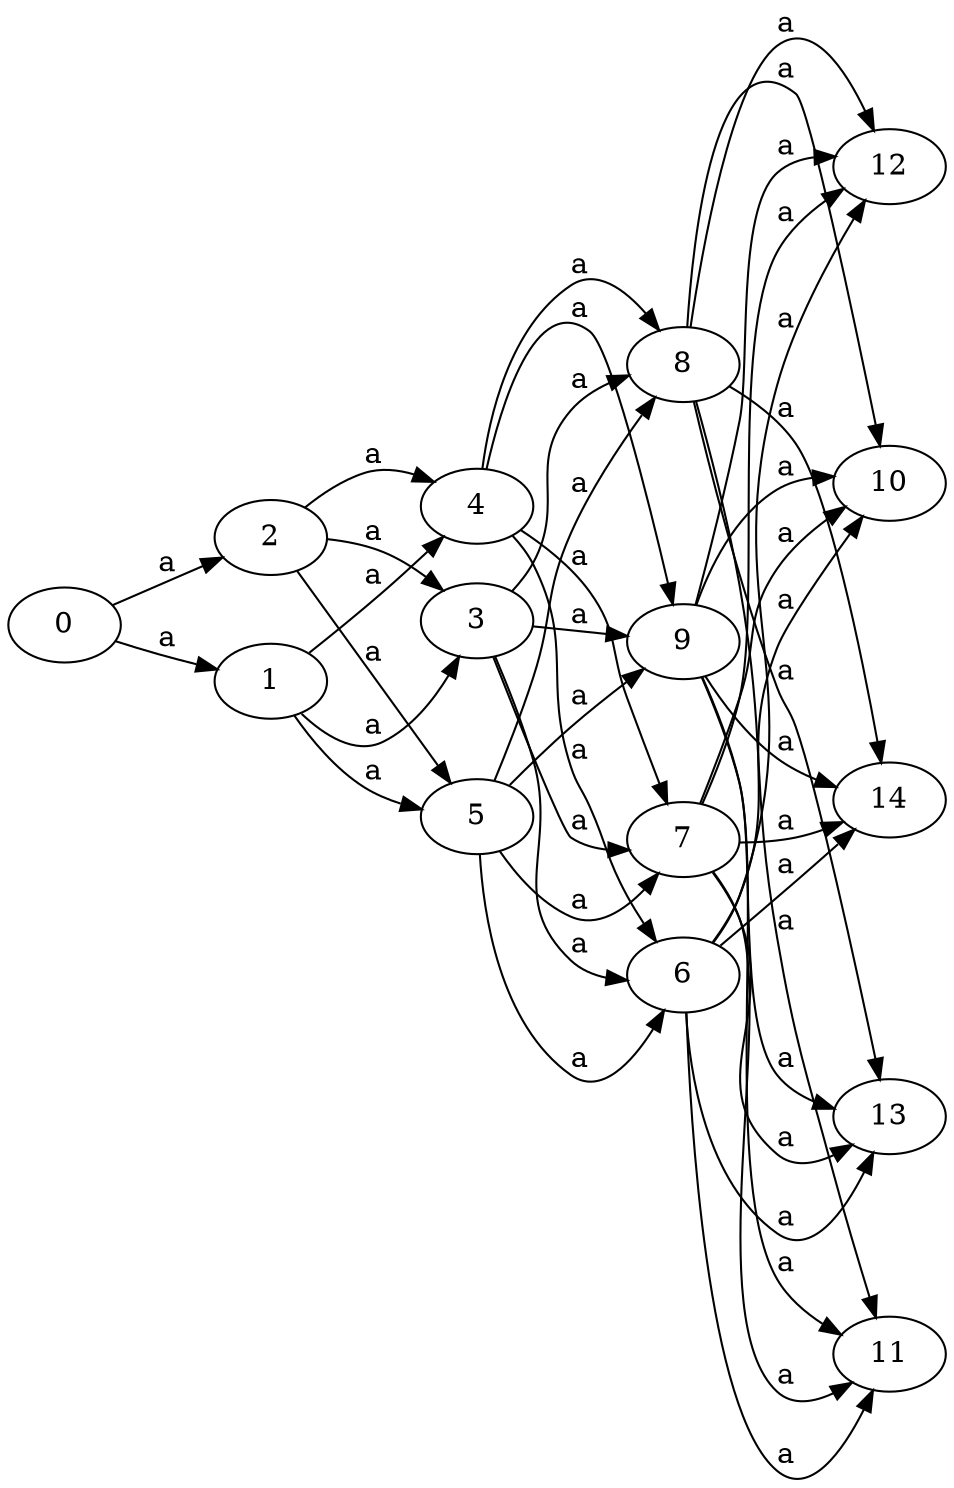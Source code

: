digraph
{
  vcsn_context = "lal_char(a)_b"
  rankdir = LR
  edge [texmode = math, lblstyle = auto]
  d2toptions = "--format tikz --tikzedgelabels --graphstyle=automaton --crop --nominsize --autosize"
  d2tdocpreamble = "    \usepackage{amssymb}    \usetikzlibrary{arrows, automata}    \tikzstyle{automaton}=[shorten >=1pt, pos=.4, >=stealth', initial text=]    \tikzstyle{named}=[rectangle, rounded corners]    \tikzstyle{initial}=[initial by arrow]    \tikzstyle{accepting}=[accepting by arrow]  "
  {
    node [texmode = math, style = state]
    0 [style = "state, initial"]
    1 []
    2 []
    3 []
    4 []
    5 []
    6 []
    7 []
    8 []
    9 []
    10 [style = "state, accepting"]
    11 [style = "state, accepting"]
    12 [style = "state, accepting"]
    13 [style = "state, accepting"]
    14 [style = "state, accepting"]
  }
  0 -> 1 [label = "a"]
  0 -> 2 [label = "a"]
  1 -> 3 [label = "a"]
  1 -> 4 [label = "a"]
  1 -> 5 [label = "a"]
  2 -> 3 [label = "a"]
  2 -> 4 [label = "a"]
  2 -> 5 [label = "a"]
  3 -> 6 [label = "a"]
  3 -> 7 [label = "a"]
  3 -> 8 [label = "a"]
  3 -> 9 [label = "a"]
  4 -> 6 [label = "a"]
  4 -> 7 [label = "a"]
  4 -> 8 [label = "a"]
  4 -> 9 [label = "a"]
  5 -> 6 [label = "a"]
  5 -> 7 [label = "a"]
  5 -> 8 [label = "a"]
  5 -> 9 [label = "a"]
  6 -> 10 [label = "a"]
  6 -> 11 [label = "a"]
  6 -> 12 [label = "a"]
  6 -> 13 [label = "a"]
  6 -> 14 [label = "a"]
  7 -> 10 [label = "a"]
  7 -> 11 [label = "a"]
  7 -> 12 [label = "a"]
  7 -> 13 [label = "a"]
  7 -> 14 [label = "a"]
  8 -> 10 [label = "a"]
  8 -> 11 [label = "a"]
  8 -> 12 [label = "a"]
  8 -> 13 [label = "a"]
  8 -> 14 [label = "a"]
  9 -> 10 [label = "a"]
  9 -> 11 [label = "a"]
  9 -> 12 [label = "a"]
  9 -> 13 [label = "a"]
  9 -> 14 [label = "a"]
}
